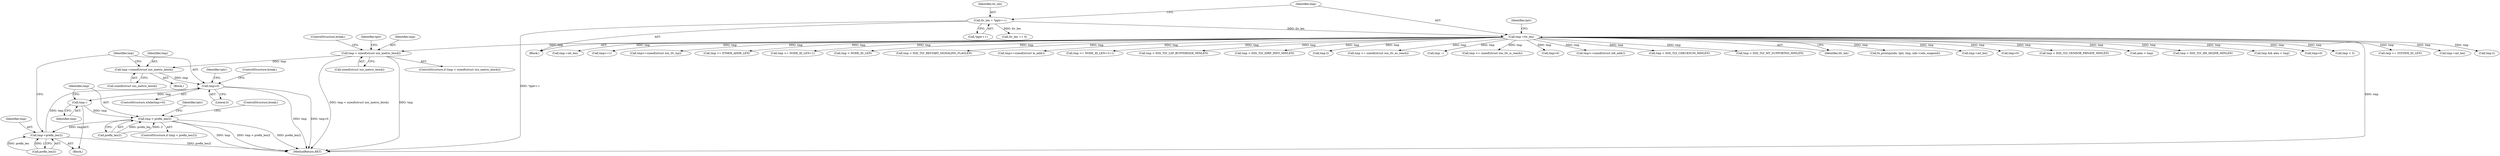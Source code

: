 digraph "0_tcpdump_3b32029db354cbc875127869d9b12a9addc75b50@API" {
"1002846" [label="(Call,tmp < sizeof(struct isis_metric_block))"];
"1001364" [label="(Call,tmp =tlv_len)"];
"1001359" [label="(Call,tlv_len = *pptr++)"];
"1002869" [label="(Call,tmp-=sizeof(struct isis_metric_block))"];
"1002874" [label="(Call,tmp>0)"];
"1002899" [label="(Call,tmp--)"];
"1002902" [label="(Call,tmp < prefix_len/2)"];
"1002934" [label="(Call,tmp-=prefix_len/2)"];
"1002821" [label="(Call,tmp >= SYSTEM_ID_LEN)"];
"1002870" [label="(Identifier,tmp)"];
"1002903" [label="(Identifier,tmp)"];
"1001361" [label="(Call,*pptr++)"];
"1002853" [label="(Identifier,tptr)"];
"1001365" [label="(Identifier,tmp)"];
"1001856" [label="(Call,tmp-=mt_len)"];
"1002277" [label="(Call,tmp-2)"];
"1001788" [label="(Call,tmp-=mt_len)"];
"1001398" [label="(Block,)"];
"1002075" [label="(Call,tmp>=1)"];
"1001359" [label="(Call,tlv_len = *pptr++)"];
"1002877" [label="(Block,)"];
"1002936" [label="(Call,prefix_len/2)"];
"1002482" [label="(Call,tmp>=sizeof(struct isis_tlv_lsp))"];
"1001456" [label="(Call,tmp >= ETHER_ADDR_LEN)"];
"1002873" [label="(ControlStructure,while(tmp>0))"];
"1002880" [label="(Identifier,tptr)"];
"1002910" [label="(Identifier,tptr)"];
"1001590" [label="(Call,tmp >= NODE_ID_LEN+1)"];
"1002353" [label="(Call,tmp < NODE_ID_LEN)"];
"1002678" [label="(Call,tmp < ISIS_TLV_RESTART_SIGNALING_FLAGLEN)"];
"1002871" [label="(Call,sizeof(struct isis_metric_block))"];
"1002309" [label="(Call,tmp>=sizeof(struct in_addr))"];
"1001617" [label="(Call,tmp >= NODE_ID_LEN+3+1)"];
"1002803" [label="(Call,tmp < ISIS_TLV_LSP_BUFFERSIZE_MINLEN)"];
"1002899" [label="(Call,tmp--)"];
"1001360" [label="(Identifier,tlv_len)"];
"1002907" [label="(ControlStructure,break;)"];
"1002875" [label="(Identifier,tmp)"];
"1002749" [label="(Call,tmp < ISIS_TLV_IDRP_INFO_MINLEN)"];
"1002902" [label="(Call,tmp < prefix_len/2)"];
"1003083" [label="(MethodReturn,RET)"];
"1002232" [label="(Call,tmp-2)"];
"1001387" [label="(Call,tlv_len == 0)"];
"1002904" [label="(Call,prefix_len/2)"];
"1001704" [label="(Call,tmp >= sizeof(struct isis_tlv_es_reach))"];
"1001506" [label="(Call,tmp --)"];
"1001666" [label="(Call,tmp >= sizeof(struct isis_tlv_is_reach))"];
"1001749" [label="(Call,tmp>0)"];
"1001885" [label="(Call,tmp>=sizeof(struct in6_addr))"];
"1002556" [label="(Call,tmp < ISIS_TLV_CHECKSUM_MINLEN)"];
"1002939" [label="(ControlStructure,break;)"];
"1002901" [label="(ControlStructure,if (tmp < prefix_len/2))"];
"1002637" [label="(Call,tmp < ISIS_TLV_MT_SUPPORTED_MINLEN)"];
"1001366" [label="(Identifier,tlv_len)"];
"1002342" [label="(Call,fn_printzp(ndo, tptr, tmp, ndo->ndo_snapend))"];
"1002935" [label="(Identifier,tmp)"];
"1002934" [label="(Call,tmp-=prefix_len/2)"];
"1002847" [label="(Identifier,tmp)"];
"1001555" [label="(Call,tmp-=mt_len)"];
"1001364" [label="(Call,tmp =tlv_len)"];
"1002176" [label="(Call,tmp>0)"];
"1002960" [label="(Call,tmp < ISIS_TLV_VENDOR_PRIVATE_MINLEN)"];
"1002846" [label="(Call,tmp < sizeof(struct isis_metric_block))"];
"1002850" [label="(ControlStructure,break;)"];
"1001368" [label="(Identifier,tptr)"];
"1002845" [label="(ControlStructure,if (tmp < sizeof(struct isis_metric_block)))"];
"1001412" [label="(Call,alen < tmp)"];
"1002900" [label="(Identifier,tmp)"];
"1002942" [label="(Call,tmp < ISIS_TLV_IIH_SEQNR_MINLEN)"];
"1001410" [label="(Call,tmp && alen < tmp)"];
"1002848" [label="(Call,sizeof(struct isis_metric_block))"];
"1002869" [label="(Call,tmp-=sizeof(struct isis_metric_block))"];
"1001344" [label="(Block,)"];
"1001817" [label="(Call,tmp>0)"];
"1002874" [label="(Call,tmp>0)"];
"1001487" [label="(Call,tmp < 3)"];
"1002876" [label="(Literal,0)"];
"1002846" -> "1002845"  [label="AST: "];
"1002846" -> "1002848"  [label="CFG: "];
"1002847" -> "1002846"  [label="AST: "];
"1002848" -> "1002846"  [label="AST: "];
"1002850" -> "1002846"  [label="CFG: "];
"1002853" -> "1002846"  [label="CFG: "];
"1002846" -> "1003083"  [label="DDG: tmp"];
"1002846" -> "1003083"  [label="DDG: tmp < sizeof(struct isis_metric_block)"];
"1001364" -> "1002846"  [label="DDG: tmp"];
"1002846" -> "1002869"  [label="DDG: tmp"];
"1001364" -> "1001344"  [label="AST: "];
"1001364" -> "1001366"  [label="CFG: "];
"1001365" -> "1001364"  [label="AST: "];
"1001366" -> "1001364"  [label="AST: "];
"1001368" -> "1001364"  [label="CFG: "];
"1001364" -> "1003083"  [label="DDG: tmp"];
"1001359" -> "1001364"  [label="DDG: tlv_len"];
"1001364" -> "1001410"  [label="DDG: tmp"];
"1001364" -> "1001412"  [label="DDG: tmp"];
"1001364" -> "1001456"  [label="DDG: tmp"];
"1001364" -> "1001487"  [label="DDG: tmp"];
"1001364" -> "1001506"  [label="DDG: tmp"];
"1001364" -> "1001555"  [label="DDG: tmp"];
"1001364" -> "1001590"  [label="DDG: tmp"];
"1001364" -> "1001617"  [label="DDG: tmp"];
"1001364" -> "1001666"  [label="DDG: tmp"];
"1001364" -> "1001704"  [label="DDG: tmp"];
"1001364" -> "1001749"  [label="DDG: tmp"];
"1001364" -> "1001788"  [label="DDG: tmp"];
"1001364" -> "1001817"  [label="DDG: tmp"];
"1001364" -> "1001856"  [label="DDG: tmp"];
"1001364" -> "1001885"  [label="DDG: tmp"];
"1001364" -> "1002075"  [label="DDG: tmp"];
"1001364" -> "1002176"  [label="DDG: tmp"];
"1001364" -> "1002232"  [label="DDG: tmp"];
"1001364" -> "1002277"  [label="DDG: tmp"];
"1001364" -> "1002309"  [label="DDG: tmp"];
"1001364" -> "1002342"  [label="DDG: tmp"];
"1001364" -> "1002353"  [label="DDG: tmp"];
"1001364" -> "1002482"  [label="DDG: tmp"];
"1001364" -> "1002556"  [label="DDG: tmp"];
"1001364" -> "1002637"  [label="DDG: tmp"];
"1001364" -> "1002678"  [label="DDG: tmp"];
"1001364" -> "1002749"  [label="DDG: tmp"];
"1001364" -> "1002803"  [label="DDG: tmp"];
"1001364" -> "1002821"  [label="DDG: tmp"];
"1001364" -> "1002942"  [label="DDG: tmp"];
"1001364" -> "1002960"  [label="DDG: tmp"];
"1001359" -> "1001344"  [label="AST: "];
"1001359" -> "1001361"  [label="CFG: "];
"1001360" -> "1001359"  [label="AST: "];
"1001361" -> "1001359"  [label="AST: "];
"1001365" -> "1001359"  [label="CFG: "];
"1001359" -> "1003083"  [label="DDG: *pptr++"];
"1001359" -> "1001387"  [label="DDG: tlv_len"];
"1002869" -> "1001398"  [label="AST: "];
"1002869" -> "1002871"  [label="CFG: "];
"1002870" -> "1002869"  [label="AST: "];
"1002871" -> "1002869"  [label="AST: "];
"1002875" -> "1002869"  [label="CFG: "];
"1002869" -> "1002874"  [label="DDG: tmp"];
"1002874" -> "1002873"  [label="AST: "];
"1002874" -> "1002876"  [label="CFG: "];
"1002875" -> "1002874"  [label="AST: "];
"1002876" -> "1002874"  [label="AST: "];
"1002880" -> "1002874"  [label="CFG: "];
"1002939" -> "1002874"  [label="CFG: "];
"1002874" -> "1003083"  [label="DDG: tmp>0"];
"1002874" -> "1003083"  [label="DDG: tmp"];
"1002934" -> "1002874"  [label="DDG: tmp"];
"1002874" -> "1002899"  [label="DDG: tmp"];
"1002899" -> "1002877"  [label="AST: "];
"1002899" -> "1002900"  [label="CFG: "];
"1002900" -> "1002899"  [label="AST: "];
"1002903" -> "1002899"  [label="CFG: "];
"1002899" -> "1002902"  [label="DDG: tmp"];
"1002902" -> "1002901"  [label="AST: "];
"1002902" -> "1002904"  [label="CFG: "];
"1002903" -> "1002902"  [label="AST: "];
"1002904" -> "1002902"  [label="AST: "];
"1002907" -> "1002902"  [label="CFG: "];
"1002910" -> "1002902"  [label="CFG: "];
"1002902" -> "1003083"  [label="DDG: tmp"];
"1002902" -> "1003083"  [label="DDG: tmp < prefix_len/2"];
"1002902" -> "1003083"  [label="DDG: prefix_len/2"];
"1002904" -> "1002902"  [label="DDG: prefix_len"];
"1002904" -> "1002902"  [label="DDG: 2"];
"1002902" -> "1002934"  [label="DDG: tmp"];
"1002934" -> "1002877"  [label="AST: "];
"1002934" -> "1002936"  [label="CFG: "];
"1002935" -> "1002934"  [label="AST: "];
"1002936" -> "1002934"  [label="AST: "];
"1002875" -> "1002934"  [label="CFG: "];
"1002934" -> "1003083"  [label="DDG: prefix_len/2"];
"1002936" -> "1002934"  [label="DDG: prefix_len"];
"1002936" -> "1002934"  [label="DDG: 2"];
}
